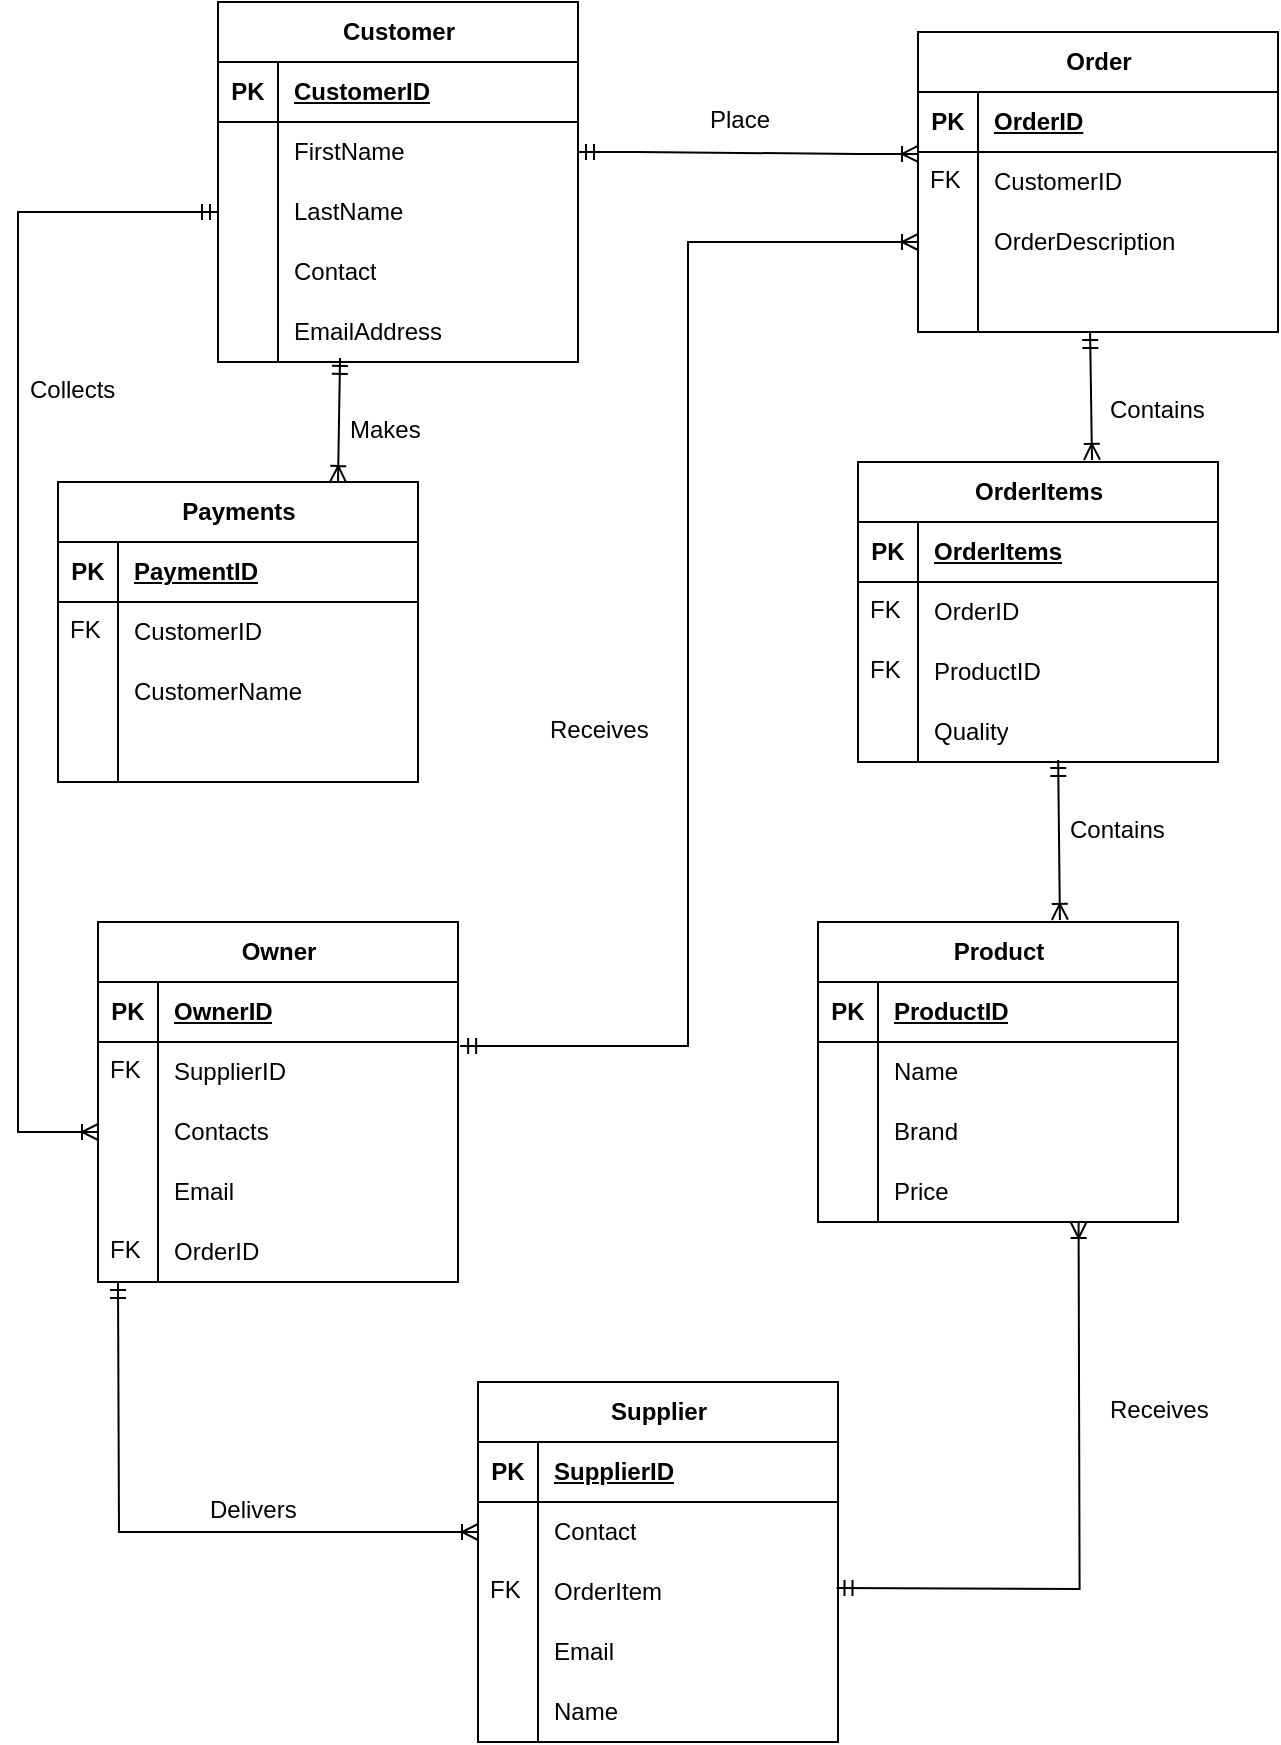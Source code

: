 <mxfile version="21.6.5" type="device">
  <diagram name="Page-1" id="Cx8uOtwMYcU1IUo25-BV">
    <mxGraphModel dx="2220" dy="943" grid="1" gridSize="10" guides="1" tooltips="1" connect="1" arrows="1" fold="1" page="1" pageScale="1" pageWidth="850" pageHeight="1100" math="0" shadow="0">
      <root>
        <mxCell id="0" />
        <mxCell id="1" parent="0" />
        <mxCell id="mCqbS0z5FlSa0DTBhM-J-5" value="Customer" style="shape=table;startSize=30;container=1;collapsible=1;childLayout=tableLayout;fixedRows=1;rowLines=0;fontStyle=1;align=center;resizeLast=1;html=1;" vertex="1" parent="1">
          <mxGeometry x="130" y="90" width="180" height="180" as="geometry" />
        </mxCell>
        <mxCell id="mCqbS0z5FlSa0DTBhM-J-6" value="" style="shape=tableRow;horizontal=0;startSize=0;swimlaneHead=0;swimlaneBody=0;fillColor=none;collapsible=0;dropTarget=0;points=[[0,0.5],[1,0.5]];portConstraint=eastwest;top=0;left=0;right=0;bottom=1;" vertex="1" parent="mCqbS0z5FlSa0DTBhM-J-5">
          <mxGeometry y="30" width="180" height="30" as="geometry" />
        </mxCell>
        <mxCell id="mCqbS0z5FlSa0DTBhM-J-7" value="PK" style="shape=partialRectangle;connectable=0;fillColor=none;top=0;left=0;bottom=0;right=0;fontStyle=1;overflow=hidden;whiteSpace=wrap;html=1;" vertex="1" parent="mCqbS0z5FlSa0DTBhM-J-6">
          <mxGeometry width="30" height="30" as="geometry">
            <mxRectangle width="30" height="30" as="alternateBounds" />
          </mxGeometry>
        </mxCell>
        <mxCell id="mCqbS0z5FlSa0DTBhM-J-8" value="CustomerID" style="shape=partialRectangle;connectable=0;fillColor=none;top=0;left=0;bottom=0;right=0;align=left;spacingLeft=6;fontStyle=5;overflow=hidden;whiteSpace=wrap;html=1;" vertex="1" parent="mCqbS0z5FlSa0DTBhM-J-6">
          <mxGeometry x="30" width="150" height="30" as="geometry">
            <mxRectangle width="150" height="30" as="alternateBounds" />
          </mxGeometry>
        </mxCell>
        <mxCell id="mCqbS0z5FlSa0DTBhM-J-9" value="" style="shape=tableRow;horizontal=0;startSize=0;swimlaneHead=0;swimlaneBody=0;fillColor=none;collapsible=0;dropTarget=0;points=[[0,0.5],[1,0.5]];portConstraint=eastwest;top=0;left=0;right=0;bottom=0;" vertex="1" parent="mCqbS0z5FlSa0DTBhM-J-5">
          <mxGeometry y="60" width="180" height="30" as="geometry" />
        </mxCell>
        <mxCell id="mCqbS0z5FlSa0DTBhM-J-10" value="" style="shape=partialRectangle;connectable=0;fillColor=none;top=0;left=0;bottom=0;right=0;editable=1;overflow=hidden;whiteSpace=wrap;html=1;" vertex="1" parent="mCqbS0z5FlSa0DTBhM-J-9">
          <mxGeometry width="30" height="30" as="geometry">
            <mxRectangle width="30" height="30" as="alternateBounds" />
          </mxGeometry>
        </mxCell>
        <mxCell id="mCqbS0z5FlSa0DTBhM-J-11" value="FirstName" style="shape=partialRectangle;connectable=0;fillColor=none;top=0;left=0;bottom=0;right=0;align=left;spacingLeft=6;overflow=hidden;whiteSpace=wrap;html=1;" vertex="1" parent="mCqbS0z5FlSa0DTBhM-J-9">
          <mxGeometry x="30" width="150" height="30" as="geometry">
            <mxRectangle width="150" height="30" as="alternateBounds" />
          </mxGeometry>
        </mxCell>
        <mxCell id="mCqbS0z5FlSa0DTBhM-J-12" value="" style="shape=tableRow;horizontal=0;startSize=0;swimlaneHead=0;swimlaneBody=0;fillColor=none;collapsible=0;dropTarget=0;points=[[0,0.5],[1,0.5]];portConstraint=eastwest;top=0;left=0;right=0;bottom=0;" vertex="1" parent="mCqbS0z5FlSa0DTBhM-J-5">
          <mxGeometry y="90" width="180" height="30" as="geometry" />
        </mxCell>
        <mxCell id="mCqbS0z5FlSa0DTBhM-J-13" value="" style="shape=partialRectangle;connectable=0;fillColor=none;top=0;left=0;bottom=0;right=0;editable=1;overflow=hidden;whiteSpace=wrap;html=1;" vertex="1" parent="mCqbS0z5FlSa0DTBhM-J-12">
          <mxGeometry width="30" height="30" as="geometry">
            <mxRectangle width="30" height="30" as="alternateBounds" />
          </mxGeometry>
        </mxCell>
        <mxCell id="mCqbS0z5FlSa0DTBhM-J-14" value="LastName" style="shape=partialRectangle;connectable=0;fillColor=none;top=0;left=0;bottom=0;right=0;align=left;spacingLeft=6;overflow=hidden;whiteSpace=wrap;html=1;" vertex="1" parent="mCqbS0z5FlSa0DTBhM-J-12">
          <mxGeometry x="30" width="150" height="30" as="geometry">
            <mxRectangle width="150" height="30" as="alternateBounds" />
          </mxGeometry>
        </mxCell>
        <mxCell id="mCqbS0z5FlSa0DTBhM-J-15" value="" style="shape=tableRow;horizontal=0;startSize=0;swimlaneHead=0;swimlaneBody=0;fillColor=none;collapsible=0;dropTarget=0;points=[[0,0.5],[1,0.5]];portConstraint=eastwest;top=0;left=0;right=0;bottom=0;" vertex="1" parent="mCqbS0z5FlSa0DTBhM-J-5">
          <mxGeometry y="120" width="180" height="30" as="geometry" />
        </mxCell>
        <mxCell id="mCqbS0z5FlSa0DTBhM-J-16" value="" style="shape=partialRectangle;connectable=0;fillColor=none;top=0;left=0;bottom=0;right=0;editable=1;overflow=hidden;whiteSpace=wrap;html=1;" vertex="1" parent="mCqbS0z5FlSa0DTBhM-J-15">
          <mxGeometry width="30" height="30" as="geometry">
            <mxRectangle width="30" height="30" as="alternateBounds" />
          </mxGeometry>
        </mxCell>
        <mxCell id="mCqbS0z5FlSa0DTBhM-J-17" value="Contact" style="shape=partialRectangle;connectable=0;fillColor=none;top=0;left=0;bottom=0;right=0;align=left;spacingLeft=6;overflow=hidden;whiteSpace=wrap;html=1;" vertex="1" parent="mCqbS0z5FlSa0DTBhM-J-15">
          <mxGeometry x="30" width="150" height="30" as="geometry">
            <mxRectangle width="150" height="30" as="alternateBounds" />
          </mxGeometry>
        </mxCell>
        <mxCell id="mCqbS0z5FlSa0DTBhM-J-18" style="shape=tableRow;horizontal=0;startSize=0;swimlaneHead=0;swimlaneBody=0;fillColor=none;collapsible=0;dropTarget=0;points=[[0,0.5],[1,0.5]];portConstraint=eastwest;top=0;left=0;right=0;bottom=0;" vertex="1" parent="mCqbS0z5FlSa0DTBhM-J-5">
          <mxGeometry y="150" width="180" height="30" as="geometry" />
        </mxCell>
        <mxCell id="mCqbS0z5FlSa0DTBhM-J-19" style="shape=partialRectangle;connectable=0;fillColor=none;top=0;left=0;bottom=0;right=0;editable=1;overflow=hidden;whiteSpace=wrap;html=1;" vertex="1" parent="mCqbS0z5FlSa0DTBhM-J-18">
          <mxGeometry width="30" height="30" as="geometry">
            <mxRectangle width="30" height="30" as="alternateBounds" />
          </mxGeometry>
        </mxCell>
        <mxCell id="mCqbS0z5FlSa0DTBhM-J-20" value="EmailAddress" style="shape=partialRectangle;connectable=0;fillColor=none;top=0;left=0;bottom=0;right=0;align=left;spacingLeft=6;overflow=hidden;whiteSpace=wrap;html=1;" vertex="1" parent="mCqbS0z5FlSa0DTBhM-J-18">
          <mxGeometry x="30" width="150" height="30" as="geometry">
            <mxRectangle width="150" height="30" as="alternateBounds" />
          </mxGeometry>
        </mxCell>
        <mxCell id="mCqbS0z5FlSa0DTBhM-J-21" value="Order" style="shape=table;startSize=30;container=1;collapsible=1;childLayout=tableLayout;fixedRows=1;rowLines=0;fontStyle=1;align=center;resizeLast=1;html=1;" vertex="1" parent="1">
          <mxGeometry x="480" y="105" width="180" height="150" as="geometry" />
        </mxCell>
        <mxCell id="mCqbS0z5FlSa0DTBhM-J-22" value="" style="shape=tableRow;horizontal=0;startSize=0;swimlaneHead=0;swimlaneBody=0;fillColor=none;collapsible=0;dropTarget=0;points=[[0,0.5],[1,0.5]];portConstraint=eastwest;top=0;left=0;right=0;bottom=1;" vertex="1" parent="mCqbS0z5FlSa0DTBhM-J-21">
          <mxGeometry y="30" width="180" height="30" as="geometry" />
        </mxCell>
        <mxCell id="mCqbS0z5FlSa0DTBhM-J-23" value="PK" style="shape=partialRectangle;connectable=0;fillColor=none;top=0;left=0;bottom=0;right=0;fontStyle=1;overflow=hidden;whiteSpace=wrap;html=1;" vertex="1" parent="mCqbS0z5FlSa0DTBhM-J-22">
          <mxGeometry width="30" height="30" as="geometry">
            <mxRectangle width="30" height="30" as="alternateBounds" />
          </mxGeometry>
        </mxCell>
        <mxCell id="mCqbS0z5FlSa0DTBhM-J-24" value="OrderID" style="shape=partialRectangle;connectable=0;fillColor=none;top=0;left=0;bottom=0;right=0;align=left;spacingLeft=6;fontStyle=5;overflow=hidden;whiteSpace=wrap;html=1;" vertex="1" parent="mCqbS0z5FlSa0DTBhM-J-22">
          <mxGeometry x="30" width="150" height="30" as="geometry">
            <mxRectangle width="150" height="30" as="alternateBounds" />
          </mxGeometry>
        </mxCell>
        <mxCell id="mCqbS0z5FlSa0DTBhM-J-25" value="" style="shape=tableRow;horizontal=0;startSize=0;swimlaneHead=0;swimlaneBody=0;fillColor=none;collapsible=0;dropTarget=0;points=[[0,0.5],[1,0.5]];portConstraint=eastwest;top=0;left=0;right=0;bottom=0;" vertex="1" parent="mCqbS0z5FlSa0DTBhM-J-21">
          <mxGeometry y="60" width="180" height="30" as="geometry" />
        </mxCell>
        <mxCell id="mCqbS0z5FlSa0DTBhM-J-26" value="" style="shape=partialRectangle;connectable=0;fillColor=none;top=0;left=0;bottom=0;right=0;editable=1;overflow=hidden;whiteSpace=wrap;html=1;" vertex="1" parent="mCqbS0z5FlSa0DTBhM-J-25">
          <mxGeometry width="30" height="30" as="geometry">
            <mxRectangle width="30" height="30" as="alternateBounds" />
          </mxGeometry>
        </mxCell>
        <mxCell id="mCqbS0z5FlSa0DTBhM-J-27" value="CustomerID" style="shape=partialRectangle;connectable=0;fillColor=none;top=0;left=0;bottom=0;right=0;align=left;spacingLeft=6;overflow=hidden;whiteSpace=wrap;html=1;" vertex="1" parent="mCqbS0z5FlSa0DTBhM-J-25">
          <mxGeometry x="30" width="150" height="30" as="geometry">
            <mxRectangle width="150" height="30" as="alternateBounds" />
          </mxGeometry>
        </mxCell>
        <mxCell id="mCqbS0z5FlSa0DTBhM-J-28" value="" style="shape=tableRow;horizontal=0;startSize=0;swimlaneHead=0;swimlaneBody=0;fillColor=none;collapsible=0;dropTarget=0;points=[[0,0.5],[1,0.5]];portConstraint=eastwest;top=0;left=0;right=0;bottom=0;" vertex="1" parent="mCqbS0z5FlSa0DTBhM-J-21">
          <mxGeometry y="90" width="180" height="30" as="geometry" />
        </mxCell>
        <mxCell id="mCqbS0z5FlSa0DTBhM-J-29" value="" style="shape=partialRectangle;connectable=0;fillColor=none;top=0;left=0;bottom=0;right=0;editable=1;overflow=hidden;whiteSpace=wrap;html=1;" vertex="1" parent="mCqbS0z5FlSa0DTBhM-J-28">
          <mxGeometry width="30" height="30" as="geometry">
            <mxRectangle width="30" height="30" as="alternateBounds" />
          </mxGeometry>
        </mxCell>
        <mxCell id="mCqbS0z5FlSa0DTBhM-J-30" value="OrderDescription" style="shape=partialRectangle;connectable=0;fillColor=none;top=0;left=0;bottom=0;right=0;align=left;spacingLeft=6;overflow=hidden;whiteSpace=wrap;html=1;" vertex="1" parent="mCqbS0z5FlSa0DTBhM-J-28">
          <mxGeometry x="30" width="150" height="30" as="geometry">
            <mxRectangle width="150" height="30" as="alternateBounds" />
          </mxGeometry>
        </mxCell>
        <mxCell id="mCqbS0z5FlSa0DTBhM-J-31" value="" style="shape=tableRow;horizontal=0;startSize=0;swimlaneHead=0;swimlaneBody=0;fillColor=none;collapsible=0;dropTarget=0;points=[[0,0.5],[1,0.5]];portConstraint=eastwest;top=0;left=0;right=0;bottom=0;" vertex="1" parent="mCqbS0z5FlSa0DTBhM-J-21">
          <mxGeometry y="120" width="180" height="30" as="geometry" />
        </mxCell>
        <mxCell id="mCqbS0z5FlSa0DTBhM-J-32" value="" style="shape=partialRectangle;connectable=0;fillColor=none;top=0;left=0;bottom=0;right=0;editable=1;overflow=hidden;whiteSpace=wrap;html=1;" vertex="1" parent="mCqbS0z5FlSa0DTBhM-J-31">
          <mxGeometry width="30" height="30" as="geometry">
            <mxRectangle width="30" height="30" as="alternateBounds" />
          </mxGeometry>
        </mxCell>
        <mxCell id="mCqbS0z5FlSa0DTBhM-J-33" value="" style="shape=partialRectangle;connectable=0;fillColor=none;top=0;left=0;bottom=0;right=0;align=left;spacingLeft=6;overflow=hidden;whiteSpace=wrap;html=1;" vertex="1" parent="mCqbS0z5FlSa0DTBhM-J-31">
          <mxGeometry x="30" width="150" height="30" as="geometry">
            <mxRectangle width="150" height="30" as="alternateBounds" />
          </mxGeometry>
        </mxCell>
        <mxCell id="mCqbS0z5FlSa0DTBhM-J-35" value="" style="edgeStyle=entityRelationEdgeStyle;fontSize=12;html=1;endArrow=ERoneToMany;startArrow=ERmandOne;rounded=0;exitX=1;exitY=0.5;exitDx=0;exitDy=0;entryX=0;entryY=0.033;entryDx=0;entryDy=0;entryPerimeter=0;" edge="1" parent="1" source="mCqbS0z5FlSa0DTBhM-J-9" target="mCqbS0z5FlSa0DTBhM-J-25">
          <mxGeometry width="100" height="100" relative="1" as="geometry">
            <mxPoint x="250" y="320" as="sourcePoint" />
            <mxPoint x="420" y="160" as="targetPoint" />
          </mxGeometry>
        </mxCell>
        <mxCell id="mCqbS0z5FlSa0DTBhM-J-36" value="Payments" style="shape=table;startSize=30;container=1;collapsible=1;childLayout=tableLayout;fixedRows=1;rowLines=0;fontStyle=1;align=center;resizeLast=1;html=1;" vertex="1" parent="1">
          <mxGeometry x="50" y="330" width="180" height="150" as="geometry" />
        </mxCell>
        <mxCell id="mCqbS0z5FlSa0DTBhM-J-37" value="" style="shape=tableRow;horizontal=0;startSize=0;swimlaneHead=0;swimlaneBody=0;fillColor=none;collapsible=0;dropTarget=0;points=[[0,0.5],[1,0.5]];portConstraint=eastwest;top=0;left=0;right=0;bottom=1;" vertex="1" parent="mCqbS0z5FlSa0DTBhM-J-36">
          <mxGeometry y="30" width="180" height="30" as="geometry" />
        </mxCell>
        <mxCell id="mCqbS0z5FlSa0DTBhM-J-38" value="PK" style="shape=partialRectangle;connectable=0;fillColor=none;top=0;left=0;bottom=0;right=0;fontStyle=1;overflow=hidden;whiteSpace=wrap;html=1;" vertex="1" parent="mCqbS0z5FlSa0DTBhM-J-37">
          <mxGeometry width="30" height="30" as="geometry">
            <mxRectangle width="30" height="30" as="alternateBounds" />
          </mxGeometry>
        </mxCell>
        <mxCell id="mCqbS0z5FlSa0DTBhM-J-39" value="PaymentID" style="shape=partialRectangle;connectable=0;fillColor=none;top=0;left=0;bottom=0;right=0;align=left;spacingLeft=6;fontStyle=5;overflow=hidden;whiteSpace=wrap;html=1;" vertex="1" parent="mCqbS0z5FlSa0DTBhM-J-37">
          <mxGeometry x="30" width="150" height="30" as="geometry">
            <mxRectangle width="150" height="30" as="alternateBounds" />
          </mxGeometry>
        </mxCell>
        <mxCell id="mCqbS0z5FlSa0DTBhM-J-40" value="" style="shape=tableRow;horizontal=0;startSize=0;swimlaneHead=0;swimlaneBody=0;fillColor=none;collapsible=0;dropTarget=0;points=[[0,0.5],[1,0.5]];portConstraint=eastwest;top=0;left=0;right=0;bottom=0;" vertex="1" parent="mCqbS0z5FlSa0DTBhM-J-36">
          <mxGeometry y="60" width="180" height="30" as="geometry" />
        </mxCell>
        <mxCell id="mCqbS0z5FlSa0DTBhM-J-41" value="" style="shape=partialRectangle;connectable=0;fillColor=none;top=0;left=0;bottom=0;right=0;editable=1;overflow=hidden;whiteSpace=wrap;html=1;" vertex="1" parent="mCqbS0z5FlSa0DTBhM-J-40">
          <mxGeometry width="30" height="30" as="geometry">
            <mxRectangle width="30" height="30" as="alternateBounds" />
          </mxGeometry>
        </mxCell>
        <mxCell id="mCqbS0z5FlSa0DTBhM-J-42" value="CustomerID" style="shape=partialRectangle;connectable=0;fillColor=none;top=0;left=0;bottom=0;right=0;align=left;spacingLeft=6;overflow=hidden;whiteSpace=wrap;html=1;" vertex="1" parent="mCqbS0z5FlSa0DTBhM-J-40">
          <mxGeometry x="30" width="150" height="30" as="geometry">
            <mxRectangle width="150" height="30" as="alternateBounds" />
          </mxGeometry>
        </mxCell>
        <mxCell id="mCqbS0z5FlSa0DTBhM-J-43" value="" style="shape=tableRow;horizontal=0;startSize=0;swimlaneHead=0;swimlaneBody=0;fillColor=none;collapsible=0;dropTarget=0;points=[[0,0.5],[1,0.5]];portConstraint=eastwest;top=0;left=0;right=0;bottom=0;" vertex="1" parent="mCqbS0z5FlSa0DTBhM-J-36">
          <mxGeometry y="90" width="180" height="30" as="geometry" />
        </mxCell>
        <mxCell id="mCqbS0z5FlSa0DTBhM-J-44" value="" style="shape=partialRectangle;connectable=0;fillColor=none;top=0;left=0;bottom=0;right=0;editable=1;overflow=hidden;whiteSpace=wrap;html=1;" vertex="1" parent="mCqbS0z5FlSa0DTBhM-J-43">
          <mxGeometry width="30" height="30" as="geometry">
            <mxRectangle width="30" height="30" as="alternateBounds" />
          </mxGeometry>
        </mxCell>
        <mxCell id="mCqbS0z5FlSa0DTBhM-J-45" value="CustomerName" style="shape=partialRectangle;connectable=0;fillColor=none;top=0;left=0;bottom=0;right=0;align=left;spacingLeft=6;overflow=hidden;whiteSpace=wrap;html=1;" vertex="1" parent="mCqbS0z5FlSa0DTBhM-J-43">
          <mxGeometry x="30" width="150" height="30" as="geometry">
            <mxRectangle width="150" height="30" as="alternateBounds" />
          </mxGeometry>
        </mxCell>
        <mxCell id="mCqbS0z5FlSa0DTBhM-J-46" value="" style="shape=tableRow;horizontal=0;startSize=0;swimlaneHead=0;swimlaneBody=0;fillColor=none;collapsible=0;dropTarget=0;points=[[0,0.5],[1,0.5]];portConstraint=eastwest;top=0;left=0;right=0;bottom=0;" vertex="1" parent="mCqbS0z5FlSa0DTBhM-J-36">
          <mxGeometry y="120" width="180" height="30" as="geometry" />
        </mxCell>
        <mxCell id="mCqbS0z5FlSa0DTBhM-J-47" value="" style="shape=partialRectangle;connectable=0;fillColor=none;top=0;left=0;bottom=0;right=0;editable=1;overflow=hidden;whiteSpace=wrap;html=1;" vertex="1" parent="mCqbS0z5FlSa0DTBhM-J-46">
          <mxGeometry width="30" height="30" as="geometry">
            <mxRectangle width="30" height="30" as="alternateBounds" />
          </mxGeometry>
        </mxCell>
        <mxCell id="mCqbS0z5FlSa0DTBhM-J-48" value="" style="shape=partialRectangle;connectable=0;fillColor=none;top=0;left=0;bottom=0;right=0;align=left;spacingLeft=6;overflow=hidden;whiteSpace=wrap;html=1;" vertex="1" parent="mCqbS0z5FlSa0DTBhM-J-46">
          <mxGeometry x="30" width="150" height="30" as="geometry">
            <mxRectangle width="150" height="30" as="alternateBounds" />
          </mxGeometry>
        </mxCell>
        <mxCell id="mCqbS0z5FlSa0DTBhM-J-52" value="OrderItems" style="shape=table;startSize=30;container=1;collapsible=1;childLayout=tableLayout;fixedRows=1;rowLines=0;fontStyle=1;align=center;resizeLast=1;html=1;" vertex="1" parent="1">
          <mxGeometry x="450" y="320" width="180" height="150" as="geometry" />
        </mxCell>
        <mxCell id="mCqbS0z5FlSa0DTBhM-J-53" value="" style="shape=tableRow;horizontal=0;startSize=0;swimlaneHead=0;swimlaneBody=0;fillColor=none;collapsible=0;dropTarget=0;points=[[0,0.5],[1,0.5]];portConstraint=eastwest;top=0;left=0;right=0;bottom=1;" vertex="1" parent="mCqbS0z5FlSa0DTBhM-J-52">
          <mxGeometry y="30" width="180" height="30" as="geometry" />
        </mxCell>
        <mxCell id="mCqbS0z5FlSa0DTBhM-J-54" value="PK" style="shape=partialRectangle;connectable=0;fillColor=none;top=0;left=0;bottom=0;right=0;fontStyle=1;overflow=hidden;whiteSpace=wrap;html=1;" vertex="1" parent="mCqbS0z5FlSa0DTBhM-J-53">
          <mxGeometry width="30" height="30" as="geometry">
            <mxRectangle width="30" height="30" as="alternateBounds" />
          </mxGeometry>
        </mxCell>
        <mxCell id="mCqbS0z5FlSa0DTBhM-J-55" value="OrderItems" style="shape=partialRectangle;connectable=0;fillColor=none;top=0;left=0;bottom=0;right=0;align=left;spacingLeft=6;fontStyle=5;overflow=hidden;whiteSpace=wrap;html=1;" vertex="1" parent="mCqbS0z5FlSa0DTBhM-J-53">
          <mxGeometry x="30" width="150" height="30" as="geometry">
            <mxRectangle width="150" height="30" as="alternateBounds" />
          </mxGeometry>
        </mxCell>
        <mxCell id="mCqbS0z5FlSa0DTBhM-J-56" value="" style="shape=tableRow;horizontal=0;startSize=0;swimlaneHead=0;swimlaneBody=0;fillColor=none;collapsible=0;dropTarget=0;points=[[0,0.5],[1,0.5]];portConstraint=eastwest;top=0;left=0;right=0;bottom=0;" vertex="1" parent="mCqbS0z5FlSa0DTBhM-J-52">
          <mxGeometry y="60" width="180" height="30" as="geometry" />
        </mxCell>
        <mxCell id="mCqbS0z5FlSa0DTBhM-J-57" value="" style="shape=partialRectangle;connectable=0;fillColor=none;top=0;left=0;bottom=0;right=0;editable=1;overflow=hidden;whiteSpace=wrap;html=1;" vertex="1" parent="mCqbS0z5FlSa0DTBhM-J-56">
          <mxGeometry width="30" height="30" as="geometry">
            <mxRectangle width="30" height="30" as="alternateBounds" />
          </mxGeometry>
        </mxCell>
        <mxCell id="mCqbS0z5FlSa0DTBhM-J-58" value="OrderID" style="shape=partialRectangle;connectable=0;fillColor=none;top=0;left=0;bottom=0;right=0;align=left;spacingLeft=6;overflow=hidden;whiteSpace=wrap;html=1;" vertex="1" parent="mCqbS0z5FlSa0DTBhM-J-56">
          <mxGeometry x="30" width="150" height="30" as="geometry">
            <mxRectangle width="150" height="30" as="alternateBounds" />
          </mxGeometry>
        </mxCell>
        <mxCell id="mCqbS0z5FlSa0DTBhM-J-59" value="" style="shape=tableRow;horizontal=0;startSize=0;swimlaneHead=0;swimlaneBody=0;fillColor=none;collapsible=0;dropTarget=0;points=[[0,0.5],[1,0.5]];portConstraint=eastwest;top=0;left=0;right=0;bottom=0;" vertex="1" parent="mCqbS0z5FlSa0DTBhM-J-52">
          <mxGeometry y="90" width="180" height="30" as="geometry" />
        </mxCell>
        <mxCell id="mCqbS0z5FlSa0DTBhM-J-60" value="" style="shape=partialRectangle;connectable=0;fillColor=none;top=0;left=0;bottom=0;right=0;editable=1;overflow=hidden;whiteSpace=wrap;html=1;" vertex="1" parent="mCqbS0z5FlSa0DTBhM-J-59">
          <mxGeometry width="30" height="30" as="geometry">
            <mxRectangle width="30" height="30" as="alternateBounds" />
          </mxGeometry>
        </mxCell>
        <mxCell id="mCqbS0z5FlSa0DTBhM-J-61" value="ProductID" style="shape=partialRectangle;connectable=0;fillColor=none;top=0;left=0;bottom=0;right=0;align=left;spacingLeft=6;overflow=hidden;whiteSpace=wrap;html=1;" vertex="1" parent="mCqbS0z5FlSa0DTBhM-J-59">
          <mxGeometry x="30" width="150" height="30" as="geometry">
            <mxRectangle width="150" height="30" as="alternateBounds" />
          </mxGeometry>
        </mxCell>
        <mxCell id="mCqbS0z5FlSa0DTBhM-J-62" value="" style="shape=tableRow;horizontal=0;startSize=0;swimlaneHead=0;swimlaneBody=0;fillColor=none;collapsible=0;dropTarget=0;points=[[0,0.5],[1,0.5]];portConstraint=eastwest;top=0;left=0;right=0;bottom=0;" vertex="1" parent="mCqbS0z5FlSa0DTBhM-J-52">
          <mxGeometry y="120" width="180" height="30" as="geometry" />
        </mxCell>
        <mxCell id="mCqbS0z5FlSa0DTBhM-J-63" value="" style="shape=partialRectangle;connectable=0;fillColor=none;top=0;left=0;bottom=0;right=0;editable=1;overflow=hidden;whiteSpace=wrap;html=1;" vertex="1" parent="mCqbS0z5FlSa0DTBhM-J-62">
          <mxGeometry width="30" height="30" as="geometry">
            <mxRectangle width="30" height="30" as="alternateBounds" />
          </mxGeometry>
        </mxCell>
        <mxCell id="mCqbS0z5FlSa0DTBhM-J-64" value="Quality" style="shape=partialRectangle;connectable=0;fillColor=none;top=0;left=0;bottom=0;right=0;align=left;spacingLeft=6;overflow=hidden;whiteSpace=wrap;html=1;" vertex="1" parent="mCqbS0z5FlSa0DTBhM-J-62">
          <mxGeometry x="30" width="150" height="30" as="geometry">
            <mxRectangle width="150" height="30" as="alternateBounds" />
          </mxGeometry>
        </mxCell>
        <mxCell id="mCqbS0z5FlSa0DTBhM-J-65" value="" style="fontSize=12;html=1;endArrow=ERoneToMany;startArrow=ERmandOne;rounded=0;exitX=0.478;exitY=1;exitDx=0;exitDy=0;entryX=0.65;entryY=-0.007;entryDx=0;entryDy=0;horizontal=1;exitPerimeter=0;entryPerimeter=0;" edge="1" parent="1" source="mCqbS0z5FlSa0DTBhM-J-31" target="mCqbS0z5FlSa0DTBhM-J-52">
          <mxGeometry width="100" height="100" relative="1" as="geometry">
            <mxPoint x="325" y="570" as="sourcePoint" />
            <mxPoint x="425" y="470" as="targetPoint" />
          </mxGeometry>
        </mxCell>
        <mxCell id="mCqbS0z5FlSa0DTBhM-J-66" value="Product" style="shape=table;startSize=30;container=1;collapsible=1;childLayout=tableLayout;fixedRows=1;rowLines=0;fontStyle=1;align=center;resizeLast=1;html=1;" vertex="1" parent="1">
          <mxGeometry x="430" y="550" width="180" height="150" as="geometry" />
        </mxCell>
        <mxCell id="mCqbS0z5FlSa0DTBhM-J-67" value="" style="shape=tableRow;horizontal=0;startSize=0;swimlaneHead=0;swimlaneBody=0;fillColor=none;collapsible=0;dropTarget=0;points=[[0,0.5],[1,0.5]];portConstraint=eastwest;top=0;left=0;right=0;bottom=1;" vertex="1" parent="mCqbS0z5FlSa0DTBhM-J-66">
          <mxGeometry y="30" width="180" height="30" as="geometry" />
        </mxCell>
        <mxCell id="mCqbS0z5FlSa0DTBhM-J-68" value="PK" style="shape=partialRectangle;connectable=0;fillColor=none;top=0;left=0;bottom=0;right=0;fontStyle=1;overflow=hidden;whiteSpace=wrap;html=1;" vertex="1" parent="mCqbS0z5FlSa0DTBhM-J-67">
          <mxGeometry width="30" height="30" as="geometry">
            <mxRectangle width="30" height="30" as="alternateBounds" />
          </mxGeometry>
        </mxCell>
        <mxCell id="mCqbS0z5FlSa0DTBhM-J-69" value="ProductID" style="shape=partialRectangle;connectable=0;fillColor=none;top=0;left=0;bottom=0;right=0;align=left;spacingLeft=6;fontStyle=5;overflow=hidden;whiteSpace=wrap;html=1;" vertex="1" parent="mCqbS0z5FlSa0DTBhM-J-67">
          <mxGeometry x="30" width="150" height="30" as="geometry">
            <mxRectangle width="150" height="30" as="alternateBounds" />
          </mxGeometry>
        </mxCell>
        <mxCell id="mCqbS0z5FlSa0DTBhM-J-70" value="" style="shape=tableRow;horizontal=0;startSize=0;swimlaneHead=0;swimlaneBody=0;fillColor=none;collapsible=0;dropTarget=0;points=[[0,0.5],[1,0.5]];portConstraint=eastwest;top=0;left=0;right=0;bottom=0;" vertex="1" parent="mCqbS0z5FlSa0DTBhM-J-66">
          <mxGeometry y="60" width="180" height="30" as="geometry" />
        </mxCell>
        <mxCell id="mCqbS0z5FlSa0DTBhM-J-71" value="" style="shape=partialRectangle;connectable=0;fillColor=none;top=0;left=0;bottom=0;right=0;editable=1;overflow=hidden;whiteSpace=wrap;html=1;" vertex="1" parent="mCqbS0z5FlSa0DTBhM-J-70">
          <mxGeometry width="30" height="30" as="geometry">
            <mxRectangle width="30" height="30" as="alternateBounds" />
          </mxGeometry>
        </mxCell>
        <mxCell id="mCqbS0z5FlSa0DTBhM-J-72" value="Name" style="shape=partialRectangle;connectable=0;fillColor=none;top=0;left=0;bottom=0;right=0;align=left;spacingLeft=6;overflow=hidden;whiteSpace=wrap;html=1;" vertex="1" parent="mCqbS0z5FlSa0DTBhM-J-70">
          <mxGeometry x="30" width="150" height="30" as="geometry">
            <mxRectangle width="150" height="30" as="alternateBounds" />
          </mxGeometry>
        </mxCell>
        <mxCell id="mCqbS0z5FlSa0DTBhM-J-73" value="" style="shape=tableRow;horizontal=0;startSize=0;swimlaneHead=0;swimlaneBody=0;fillColor=none;collapsible=0;dropTarget=0;points=[[0,0.5],[1,0.5]];portConstraint=eastwest;top=0;left=0;right=0;bottom=0;" vertex="1" parent="mCqbS0z5FlSa0DTBhM-J-66">
          <mxGeometry y="90" width="180" height="30" as="geometry" />
        </mxCell>
        <mxCell id="mCqbS0z5FlSa0DTBhM-J-74" value="" style="shape=partialRectangle;connectable=0;fillColor=none;top=0;left=0;bottom=0;right=0;editable=1;overflow=hidden;whiteSpace=wrap;html=1;" vertex="1" parent="mCqbS0z5FlSa0DTBhM-J-73">
          <mxGeometry width="30" height="30" as="geometry">
            <mxRectangle width="30" height="30" as="alternateBounds" />
          </mxGeometry>
        </mxCell>
        <mxCell id="mCqbS0z5FlSa0DTBhM-J-75" value="Brand" style="shape=partialRectangle;connectable=0;fillColor=none;top=0;left=0;bottom=0;right=0;align=left;spacingLeft=6;overflow=hidden;whiteSpace=wrap;html=1;" vertex="1" parent="mCqbS0z5FlSa0DTBhM-J-73">
          <mxGeometry x="30" width="150" height="30" as="geometry">
            <mxRectangle width="150" height="30" as="alternateBounds" />
          </mxGeometry>
        </mxCell>
        <mxCell id="mCqbS0z5FlSa0DTBhM-J-76" value="" style="shape=tableRow;horizontal=0;startSize=0;swimlaneHead=0;swimlaneBody=0;fillColor=none;collapsible=0;dropTarget=0;points=[[0,0.5],[1,0.5]];portConstraint=eastwest;top=0;left=0;right=0;bottom=0;" vertex="1" parent="mCqbS0z5FlSa0DTBhM-J-66">
          <mxGeometry y="120" width="180" height="30" as="geometry" />
        </mxCell>
        <mxCell id="mCqbS0z5FlSa0DTBhM-J-77" value="" style="shape=partialRectangle;connectable=0;fillColor=none;top=0;left=0;bottom=0;right=0;editable=1;overflow=hidden;whiteSpace=wrap;html=1;" vertex="1" parent="mCqbS0z5FlSa0DTBhM-J-76">
          <mxGeometry width="30" height="30" as="geometry">
            <mxRectangle width="30" height="30" as="alternateBounds" />
          </mxGeometry>
        </mxCell>
        <mxCell id="mCqbS0z5FlSa0DTBhM-J-78" value="Price" style="shape=partialRectangle;connectable=0;fillColor=none;top=0;left=0;bottom=0;right=0;align=left;spacingLeft=6;overflow=hidden;whiteSpace=wrap;html=1;" vertex="1" parent="mCqbS0z5FlSa0DTBhM-J-76">
          <mxGeometry x="30" width="150" height="30" as="geometry">
            <mxRectangle width="150" height="30" as="alternateBounds" />
          </mxGeometry>
        </mxCell>
        <mxCell id="mCqbS0z5FlSa0DTBhM-J-79" value="" style="fontSize=12;html=1;endArrow=ERoneToMany;startArrow=ERmandOne;rounded=0;exitX=0.556;exitY=0.967;exitDx=0;exitDy=0;entryX=0.672;entryY=-0.007;entryDx=0;entryDy=0;exitPerimeter=0;entryPerimeter=0;" edge="1" parent="1" source="mCqbS0z5FlSa0DTBhM-J-62" target="mCqbS0z5FlSa0DTBhM-J-66">
          <mxGeometry width="100" height="100" relative="1" as="geometry">
            <mxPoint x="380" y="400" as="sourcePoint" />
            <mxPoint x="269.98" y="549.99" as="targetPoint" />
          </mxGeometry>
        </mxCell>
        <mxCell id="mCqbS0z5FlSa0DTBhM-J-80" value="" style="fontSize=12;html=1;endArrow=ERoneToMany;startArrow=ERmandOne;rounded=0;exitX=0.339;exitY=0.933;exitDx=0;exitDy=0;exitPerimeter=0;" edge="1" parent="1" source="mCqbS0z5FlSa0DTBhM-J-18">
          <mxGeometry width="100" height="100" relative="1" as="geometry">
            <mxPoint x="290" y="380" as="sourcePoint" />
            <mxPoint x="190" y="330" as="targetPoint" />
          </mxGeometry>
        </mxCell>
        <mxCell id="mCqbS0z5FlSa0DTBhM-J-81" value="Owner" style="shape=table;startSize=30;container=1;collapsible=1;childLayout=tableLayout;fixedRows=1;rowLines=0;fontStyle=1;align=center;resizeLast=1;html=1;" vertex="1" parent="1">
          <mxGeometry x="70" y="550" width="180" height="180" as="geometry" />
        </mxCell>
        <mxCell id="mCqbS0z5FlSa0DTBhM-J-82" value="" style="shape=tableRow;horizontal=0;startSize=0;swimlaneHead=0;swimlaneBody=0;fillColor=none;collapsible=0;dropTarget=0;points=[[0,0.5],[1,0.5]];portConstraint=eastwest;top=0;left=0;right=0;bottom=1;" vertex="1" parent="mCqbS0z5FlSa0DTBhM-J-81">
          <mxGeometry y="30" width="180" height="30" as="geometry" />
        </mxCell>
        <mxCell id="mCqbS0z5FlSa0DTBhM-J-83" value="PK" style="shape=partialRectangle;connectable=0;fillColor=none;top=0;left=0;bottom=0;right=0;fontStyle=1;overflow=hidden;whiteSpace=wrap;html=1;" vertex="1" parent="mCqbS0z5FlSa0DTBhM-J-82">
          <mxGeometry width="30" height="30" as="geometry">
            <mxRectangle width="30" height="30" as="alternateBounds" />
          </mxGeometry>
        </mxCell>
        <mxCell id="mCqbS0z5FlSa0DTBhM-J-84" value="OwnerID" style="shape=partialRectangle;connectable=0;fillColor=none;top=0;left=0;bottom=0;right=0;align=left;spacingLeft=6;fontStyle=5;overflow=hidden;whiteSpace=wrap;html=1;" vertex="1" parent="mCqbS0z5FlSa0DTBhM-J-82">
          <mxGeometry x="30" width="150" height="30" as="geometry">
            <mxRectangle width="150" height="30" as="alternateBounds" />
          </mxGeometry>
        </mxCell>
        <mxCell id="mCqbS0z5FlSa0DTBhM-J-85" value="" style="shape=tableRow;horizontal=0;startSize=0;swimlaneHead=0;swimlaneBody=0;fillColor=none;collapsible=0;dropTarget=0;points=[[0,0.5],[1,0.5]];portConstraint=eastwest;top=0;left=0;right=0;bottom=0;" vertex="1" parent="mCqbS0z5FlSa0DTBhM-J-81">
          <mxGeometry y="60" width="180" height="30" as="geometry" />
        </mxCell>
        <mxCell id="mCqbS0z5FlSa0DTBhM-J-86" value="" style="shape=partialRectangle;connectable=0;fillColor=none;top=0;left=0;bottom=0;right=0;editable=1;overflow=hidden;whiteSpace=wrap;html=1;" vertex="1" parent="mCqbS0z5FlSa0DTBhM-J-85">
          <mxGeometry width="30" height="30" as="geometry">
            <mxRectangle width="30" height="30" as="alternateBounds" />
          </mxGeometry>
        </mxCell>
        <mxCell id="mCqbS0z5FlSa0DTBhM-J-87" value="SupplierID" style="shape=partialRectangle;connectable=0;fillColor=none;top=0;left=0;bottom=0;right=0;align=left;spacingLeft=6;overflow=hidden;whiteSpace=wrap;html=1;" vertex="1" parent="mCqbS0z5FlSa0DTBhM-J-85">
          <mxGeometry x="30" width="150" height="30" as="geometry">
            <mxRectangle width="150" height="30" as="alternateBounds" />
          </mxGeometry>
        </mxCell>
        <mxCell id="mCqbS0z5FlSa0DTBhM-J-88" value="" style="shape=tableRow;horizontal=0;startSize=0;swimlaneHead=0;swimlaneBody=0;fillColor=none;collapsible=0;dropTarget=0;points=[[0,0.5],[1,0.5]];portConstraint=eastwest;top=0;left=0;right=0;bottom=0;" vertex="1" parent="mCqbS0z5FlSa0DTBhM-J-81">
          <mxGeometry y="90" width="180" height="30" as="geometry" />
        </mxCell>
        <mxCell id="mCqbS0z5FlSa0DTBhM-J-89" value="" style="shape=partialRectangle;connectable=0;fillColor=none;top=0;left=0;bottom=0;right=0;editable=1;overflow=hidden;whiteSpace=wrap;html=1;" vertex="1" parent="mCqbS0z5FlSa0DTBhM-J-88">
          <mxGeometry width="30" height="30" as="geometry">
            <mxRectangle width="30" height="30" as="alternateBounds" />
          </mxGeometry>
        </mxCell>
        <mxCell id="mCqbS0z5FlSa0DTBhM-J-90" value="Contacts" style="shape=partialRectangle;connectable=0;fillColor=none;top=0;left=0;bottom=0;right=0;align=left;spacingLeft=6;overflow=hidden;whiteSpace=wrap;html=1;" vertex="1" parent="mCqbS0z5FlSa0DTBhM-J-88">
          <mxGeometry x="30" width="150" height="30" as="geometry">
            <mxRectangle width="150" height="30" as="alternateBounds" />
          </mxGeometry>
        </mxCell>
        <mxCell id="mCqbS0z5FlSa0DTBhM-J-91" value="" style="shape=tableRow;horizontal=0;startSize=0;swimlaneHead=0;swimlaneBody=0;fillColor=none;collapsible=0;dropTarget=0;points=[[0,0.5],[1,0.5]];portConstraint=eastwest;top=0;left=0;right=0;bottom=0;" vertex="1" parent="mCqbS0z5FlSa0DTBhM-J-81">
          <mxGeometry y="120" width="180" height="30" as="geometry" />
        </mxCell>
        <mxCell id="mCqbS0z5FlSa0DTBhM-J-92" value="" style="shape=partialRectangle;connectable=0;fillColor=none;top=0;left=0;bottom=0;right=0;editable=1;overflow=hidden;whiteSpace=wrap;html=1;" vertex="1" parent="mCqbS0z5FlSa0DTBhM-J-91">
          <mxGeometry width="30" height="30" as="geometry">
            <mxRectangle width="30" height="30" as="alternateBounds" />
          </mxGeometry>
        </mxCell>
        <mxCell id="mCqbS0z5FlSa0DTBhM-J-93" value="Email" style="shape=partialRectangle;connectable=0;fillColor=none;top=0;left=0;bottom=0;right=0;align=left;spacingLeft=6;overflow=hidden;whiteSpace=wrap;html=1;" vertex="1" parent="mCqbS0z5FlSa0DTBhM-J-91">
          <mxGeometry x="30" width="150" height="30" as="geometry">
            <mxRectangle width="150" height="30" as="alternateBounds" />
          </mxGeometry>
        </mxCell>
        <mxCell id="mCqbS0z5FlSa0DTBhM-J-128" style="shape=tableRow;horizontal=0;startSize=0;swimlaneHead=0;swimlaneBody=0;fillColor=none;collapsible=0;dropTarget=0;points=[[0,0.5],[1,0.5]];portConstraint=eastwest;top=0;left=0;right=0;bottom=0;" vertex="1" parent="mCqbS0z5FlSa0DTBhM-J-81">
          <mxGeometry y="150" width="180" height="30" as="geometry" />
        </mxCell>
        <mxCell id="mCqbS0z5FlSa0DTBhM-J-129" style="shape=partialRectangle;connectable=0;fillColor=none;top=0;left=0;bottom=0;right=0;editable=1;overflow=hidden;whiteSpace=wrap;html=1;" vertex="1" parent="mCqbS0z5FlSa0DTBhM-J-128">
          <mxGeometry width="30" height="30" as="geometry">
            <mxRectangle width="30" height="30" as="alternateBounds" />
          </mxGeometry>
        </mxCell>
        <mxCell id="mCqbS0z5FlSa0DTBhM-J-130" value="OrderID" style="shape=partialRectangle;connectable=0;fillColor=none;top=0;left=0;bottom=0;right=0;align=left;spacingLeft=6;overflow=hidden;whiteSpace=wrap;html=1;" vertex="1" parent="mCqbS0z5FlSa0DTBhM-J-128">
          <mxGeometry x="30" width="150" height="30" as="geometry">
            <mxRectangle width="150" height="30" as="alternateBounds" />
          </mxGeometry>
        </mxCell>
        <mxCell id="mCqbS0z5FlSa0DTBhM-J-94" value="" style="edgeStyle=orthogonalEdgeStyle;fontSize=12;html=1;endArrow=ERoneToMany;startArrow=ERmandOne;rounded=0;exitX=1.006;exitY=1.067;exitDx=0;exitDy=0;exitPerimeter=0;entryX=0;entryY=0.5;entryDx=0;entryDy=0;" edge="1" parent="1" source="mCqbS0z5FlSa0DTBhM-J-82" target="mCqbS0z5FlSa0DTBhM-J-28">
          <mxGeometry width="100" height="100" relative="1" as="geometry">
            <mxPoint x="290" y="530" as="sourcePoint" />
            <mxPoint x="390" y="430" as="targetPoint" />
          </mxGeometry>
        </mxCell>
        <mxCell id="mCqbS0z5FlSa0DTBhM-J-95" value="Supplier" style="shape=table;startSize=30;container=1;collapsible=1;childLayout=tableLayout;fixedRows=1;rowLines=0;fontStyle=1;align=center;resizeLast=1;html=1;" vertex="1" parent="1">
          <mxGeometry x="260" y="780" width="180" height="180" as="geometry" />
        </mxCell>
        <mxCell id="mCqbS0z5FlSa0DTBhM-J-96" value="" style="shape=tableRow;horizontal=0;startSize=0;swimlaneHead=0;swimlaneBody=0;fillColor=none;collapsible=0;dropTarget=0;points=[[0,0.5],[1,0.5]];portConstraint=eastwest;top=0;left=0;right=0;bottom=1;" vertex="1" parent="mCqbS0z5FlSa0DTBhM-J-95">
          <mxGeometry y="30" width="180" height="30" as="geometry" />
        </mxCell>
        <mxCell id="mCqbS0z5FlSa0DTBhM-J-97" value="PK" style="shape=partialRectangle;connectable=0;fillColor=none;top=0;left=0;bottom=0;right=0;fontStyle=1;overflow=hidden;whiteSpace=wrap;html=1;" vertex="1" parent="mCqbS0z5FlSa0DTBhM-J-96">
          <mxGeometry width="30" height="30" as="geometry">
            <mxRectangle width="30" height="30" as="alternateBounds" />
          </mxGeometry>
        </mxCell>
        <mxCell id="mCqbS0z5FlSa0DTBhM-J-98" value="SupplierID" style="shape=partialRectangle;connectable=0;fillColor=none;top=0;left=0;bottom=0;right=0;align=left;spacingLeft=6;fontStyle=5;overflow=hidden;whiteSpace=wrap;html=1;" vertex="1" parent="mCqbS0z5FlSa0DTBhM-J-96">
          <mxGeometry x="30" width="150" height="30" as="geometry">
            <mxRectangle width="150" height="30" as="alternateBounds" />
          </mxGeometry>
        </mxCell>
        <mxCell id="mCqbS0z5FlSa0DTBhM-J-99" value="" style="shape=tableRow;horizontal=0;startSize=0;swimlaneHead=0;swimlaneBody=0;fillColor=none;collapsible=0;dropTarget=0;points=[[0,0.5],[1,0.5]];portConstraint=eastwest;top=0;left=0;right=0;bottom=0;" vertex="1" parent="mCqbS0z5FlSa0DTBhM-J-95">
          <mxGeometry y="60" width="180" height="30" as="geometry" />
        </mxCell>
        <mxCell id="mCqbS0z5FlSa0DTBhM-J-100" value="" style="shape=partialRectangle;connectable=0;fillColor=none;top=0;left=0;bottom=0;right=0;editable=1;overflow=hidden;whiteSpace=wrap;html=1;" vertex="1" parent="mCqbS0z5FlSa0DTBhM-J-99">
          <mxGeometry width="30" height="30" as="geometry">
            <mxRectangle width="30" height="30" as="alternateBounds" />
          </mxGeometry>
        </mxCell>
        <mxCell id="mCqbS0z5FlSa0DTBhM-J-101" value="Contact" style="shape=partialRectangle;connectable=0;fillColor=none;top=0;left=0;bottom=0;right=0;align=left;spacingLeft=6;overflow=hidden;whiteSpace=wrap;html=1;" vertex="1" parent="mCqbS0z5FlSa0DTBhM-J-99">
          <mxGeometry x="30" width="150" height="30" as="geometry">
            <mxRectangle width="150" height="30" as="alternateBounds" />
          </mxGeometry>
        </mxCell>
        <mxCell id="mCqbS0z5FlSa0DTBhM-J-102" value="" style="shape=tableRow;horizontal=0;startSize=0;swimlaneHead=0;swimlaneBody=0;fillColor=none;collapsible=0;dropTarget=0;points=[[0,0.5],[1,0.5]];portConstraint=eastwest;top=0;left=0;right=0;bottom=0;" vertex="1" parent="mCqbS0z5FlSa0DTBhM-J-95">
          <mxGeometry y="90" width="180" height="30" as="geometry" />
        </mxCell>
        <mxCell id="mCqbS0z5FlSa0DTBhM-J-103" value="" style="shape=partialRectangle;connectable=0;fillColor=none;top=0;left=0;bottom=0;right=0;editable=1;overflow=hidden;whiteSpace=wrap;html=1;" vertex="1" parent="mCqbS0z5FlSa0DTBhM-J-102">
          <mxGeometry width="30" height="30" as="geometry">
            <mxRectangle width="30" height="30" as="alternateBounds" />
          </mxGeometry>
        </mxCell>
        <mxCell id="mCqbS0z5FlSa0DTBhM-J-104" value="OrderItem" style="shape=partialRectangle;connectable=0;fillColor=none;top=0;left=0;bottom=0;right=0;align=left;spacingLeft=6;overflow=hidden;whiteSpace=wrap;html=1;" vertex="1" parent="mCqbS0z5FlSa0DTBhM-J-102">
          <mxGeometry x="30" width="150" height="30" as="geometry">
            <mxRectangle width="150" height="30" as="alternateBounds" />
          </mxGeometry>
        </mxCell>
        <mxCell id="mCqbS0z5FlSa0DTBhM-J-105" value="" style="shape=tableRow;horizontal=0;startSize=0;swimlaneHead=0;swimlaneBody=0;fillColor=none;collapsible=0;dropTarget=0;points=[[0,0.5],[1,0.5]];portConstraint=eastwest;top=0;left=0;right=0;bottom=0;" vertex="1" parent="mCqbS0z5FlSa0DTBhM-J-95">
          <mxGeometry y="120" width="180" height="30" as="geometry" />
        </mxCell>
        <mxCell id="mCqbS0z5FlSa0DTBhM-J-106" value="" style="shape=partialRectangle;connectable=0;fillColor=none;top=0;left=0;bottom=0;right=0;editable=1;overflow=hidden;whiteSpace=wrap;html=1;" vertex="1" parent="mCqbS0z5FlSa0DTBhM-J-105">
          <mxGeometry width="30" height="30" as="geometry">
            <mxRectangle width="30" height="30" as="alternateBounds" />
          </mxGeometry>
        </mxCell>
        <mxCell id="mCqbS0z5FlSa0DTBhM-J-107" value="Email" style="shape=partialRectangle;connectable=0;fillColor=none;top=0;left=0;bottom=0;right=0;align=left;spacingLeft=6;overflow=hidden;whiteSpace=wrap;html=1;" vertex="1" parent="mCqbS0z5FlSa0DTBhM-J-105">
          <mxGeometry x="30" width="150" height="30" as="geometry">
            <mxRectangle width="150" height="30" as="alternateBounds" />
          </mxGeometry>
        </mxCell>
        <mxCell id="mCqbS0z5FlSa0DTBhM-J-108" style="shape=tableRow;horizontal=0;startSize=0;swimlaneHead=0;swimlaneBody=0;fillColor=none;collapsible=0;dropTarget=0;points=[[0,0.5],[1,0.5]];portConstraint=eastwest;top=0;left=0;right=0;bottom=0;" vertex="1" parent="mCqbS0z5FlSa0DTBhM-J-95">
          <mxGeometry y="150" width="180" height="30" as="geometry" />
        </mxCell>
        <mxCell id="mCqbS0z5FlSa0DTBhM-J-109" style="shape=partialRectangle;connectable=0;fillColor=none;top=0;left=0;bottom=0;right=0;editable=1;overflow=hidden;whiteSpace=wrap;html=1;" vertex="1" parent="mCqbS0z5FlSa0DTBhM-J-108">
          <mxGeometry width="30" height="30" as="geometry">
            <mxRectangle width="30" height="30" as="alternateBounds" />
          </mxGeometry>
        </mxCell>
        <mxCell id="mCqbS0z5FlSa0DTBhM-J-110" value="Name" style="shape=partialRectangle;connectable=0;fillColor=none;top=0;left=0;bottom=0;right=0;align=left;spacingLeft=6;overflow=hidden;whiteSpace=wrap;html=1;" vertex="1" parent="mCqbS0z5FlSa0DTBhM-J-108">
          <mxGeometry x="30" width="150" height="30" as="geometry">
            <mxRectangle width="150" height="30" as="alternateBounds" />
          </mxGeometry>
        </mxCell>
        <mxCell id="mCqbS0z5FlSa0DTBhM-J-111" value="" style="edgeStyle=orthogonalEdgeStyle;fontSize=12;html=1;endArrow=ERoneToMany;startArrow=ERmandOne;rounded=0;entryX=0;entryY=0.5;entryDx=0;entryDy=0;" edge="1" parent="1" target="mCqbS0z5FlSa0DTBhM-J-99">
          <mxGeometry width="100" height="100" relative="1" as="geometry">
            <mxPoint x="80" y="730" as="sourcePoint" />
            <mxPoint x="160" y="780" as="targetPoint" />
          </mxGeometry>
        </mxCell>
        <mxCell id="mCqbS0z5FlSa0DTBhM-J-112" value="FK" style="text;strokeColor=none;fillColor=none;spacingLeft=4;spacingRight=4;overflow=hidden;rotatable=0;points=[[0,0.5],[1,0.5]];portConstraint=eastwest;fontSize=12;whiteSpace=wrap;html=1;" vertex="1" parent="1">
          <mxGeometry x="480" y="165" width="40" height="30" as="geometry" />
        </mxCell>
        <mxCell id="mCqbS0z5FlSa0DTBhM-J-113" value="FK" style="text;strokeColor=none;fillColor=none;spacingLeft=4;spacingRight=4;overflow=hidden;rotatable=0;points=[[0,0.5],[1,0.5]];portConstraint=eastwest;fontSize=12;whiteSpace=wrap;html=1;" vertex="1" parent="1">
          <mxGeometry x="450" y="380" width="40" height="30" as="geometry" />
        </mxCell>
        <mxCell id="mCqbS0z5FlSa0DTBhM-J-114" value="FK" style="text;strokeColor=none;fillColor=none;spacingLeft=4;spacingRight=4;overflow=hidden;rotatable=0;points=[[0,0.5],[1,0.5]];portConstraint=eastwest;fontSize=12;whiteSpace=wrap;html=1;" vertex="1" parent="1">
          <mxGeometry x="450" y="410" width="40" height="30" as="geometry" />
        </mxCell>
        <mxCell id="mCqbS0z5FlSa0DTBhM-J-115" value="FK" style="text;strokeColor=none;fillColor=none;spacingLeft=4;spacingRight=4;overflow=hidden;rotatable=0;points=[[0,0.5],[1,0.5]];portConstraint=eastwest;fontSize=12;whiteSpace=wrap;html=1;" vertex="1" parent="1">
          <mxGeometry x="50" y="390" width="40" height="30" as="geometry" />
        </mxCell>
        <mxCell id="mCqbS0z5FlSa0DTBhM-J-116" value="FK" style="text;strokeColor=none;fillColor=none;spacingLeft=4;spacingRight=4;overflow=hidden;rotatable=0;points=[[0,0.5],[1,0.5]];portConstraint=eastwest;fontSize=12;whiteSpace=wrap;html=1;" vertex="1" parent="1">
          <mxGeometry x="70" y="610" width="40" height="30" as="geometry" />
        </mxCell>
        <mxCell id="mCqbS0z5FlSa0DTBhM-J-117" value="FK" style="text;strokeColor=none;fillColor=none;spacingLeft=4;spacingRight=4;overflow=hidden;rotatable=0;points=[[0,0.5],[1,0.5]];portConstraint=eastwest;fontSize=12;whiteSpace=wrap;html=1;" vertex="1" parent="1">
          <mxGeometry x="260" y="870" width="40" height="30" as="geometry" />
        </mxCell>
        <mxCell id="mCqbS0z5FlSa0DTBhM-J-118" value="" style="edgeStyle=orthogonalEdgeStyle;fontSize=12;html=1;endArrow=ERoneToMany;startArrow=ERmandOne;rounded=0;entryX=0;entryY=0.5;entryDx=0;entryDy=0;exitX=0;exitY=0.5;exitDx=0;exitDy=0;" edge="1" parent="1" source="mCqbS0z5FlSa0DTBhM-J-12" target="mCqbS0z5FlSa0DTBhM-J-88">
          <mxGeometry width="100" height="100" relative="1" as="geometry">
            <mxPoint x="40" y="460" as="sourcePoint" />
            <mxPoint x="310" y="600" as="targetPoint" />
            <Array as="points">
              <mxPoint x="30" y="195" />
              <mxPoint x="30" y="655" />
            </Array>
          </mxGeometry>
        </mxCell>
        <mxCell id="mCqbS0z5FlSa0DTBhM-J-119" value="Delivers" style="text;strokeColor=none;fillColor=none;spacingLeft=4;spacingRight=4;overflow=hidden;rotatable=0;points=[[0,0.5],[1,0.5]];portConstraint=eastwest;fontSize=12;whiteSpace=wrap;html=1;" vertex="1" parent="1">
          <mxGeometry x="120" y="830" width="60" height="30" as="geometry" />
        </mxCell>
        <mxCell id="mCqbS0z5FlSa0DTBhM-J-120" value="Receives" style="text;strokeColor=none;fillColor=none;spacingLeft=4;spacingRight=4;overflow=hidden;rotatable=0;points=[[0,0.5],[1,0.5]];portConstraint=eastwest;fontSize=12;whiteSpace=wrap;html=1;" vertex="1" parent="1">
          <mxGeometry x="290" y="440" width="60" height="30" as="geometry" />
        </mxCell>
        <mxCell id="mCqbS0z5FlSa0DTBhM-J-121" value="Contains" style="text;strokeColor=none;fillColor=none;spacingLeft=4;spacingRight=4;overflow=hidden;rotatable=0;points=[[0,0.5],[1,0.5]];portConstraint=eastwest;fontSize=12;whiteSpace=wrap;html=1;" vertex="1" parent="1">
          <mxGeometry x="550" y="490" width="60" height="30" as="geometry" />
        </mxCell>
        <mxCell id="mCqbS0z5FlSa0DTBhM-J-122" value="Collects" style="text;strokeColor=none;fillColor=none;spacingLeft=4;spacingRight=4;overflow=hidden;rotatable=0;points=[[0,0.5],[1,0.5]];portConstraint=eastwest;fontSize=12;whiteSpace=wrap;html=1;flipV=0;direction=north;flipH=0;" vertex="1" parent="1">
          <mxGeometry x="30" y="270" width="60" height="30" as="geometry" />
        </mxCell>
        <mxCell id="mCqbS0z5FlSa0DTBhM-J-123" value="Contains" style="text;strokeColor=none;fillColor=none;spacingLeft=4;spacingRight=4;overflow=hidden;rotatable=0;points=[[0,0.5],[1,0.5]];portConstraint=eastwest;fontSize=12;whiteSpace=wrap;html=1;" vertex="1" parent="1">
          <mxGeometry x="570" y="280" width="70" height="30" as="geometry" />
        </mxCell>
        <mxCell id="mCqbS0z5FlSa0DTBhM-J-124" value="Place" style="text;strokeColor=none;fillColor=none;spacingLeft=4;spacingRight=4;overflow=hidden;rotatable=0;points=[[0,0.5],[1,0.5]];portConstraint=eastwest;fontSize=12;whiteSpace=wrap;html=1;" vertex="1" parent="1">
          <mxGeometry x="370" y="135" width="40" height="30" as="geometry" />
        </mxCell>
        <mxCell id="mCqbS0z5FlSa0DTBhM-J-125" value="Makes" style="text;strokeColor=none;fillColor=none;spacingLeft=4;spacingRight=4;overflow=hidden;rotatable=0;points=[[0,0.5],[1,0.5]];portConstraint=eastwest;fontSize=12;whiteSpace=wrap;html=1;" vertex="1" parent="1">
          <mxGeometry x="190" y="290" width="50" height="30" as="geometry" />
        </mxCell>
        <mxCell id="mCqbS0z5FlSa0DTBhM-J-126" value="" style="fontSize=12;html=1;endArrow=ERoneToMany;startArrow=ERmandOne;rounded=0;exitX=1;exitY=0.5;exitDx=0;exitDy=0;entryX=0.728;entryY=1.067;entryDx=0;entryDy=0;entryPerimeter=0;elbow=vertical;edgeStyle=orthogonalEdgeStyle;" edge="1" parent="1">
          <mxGeometry width="100" height="100" relative="1" as="geometry">
            <mxPoint x="439.25" y="882.99" as="sourcePoint" />
            <mxPoint x="560.29" y="700" as="targetPoint" />
          </mxGeometry>
        </mxCell>
        <mxCell id="mCqbS0z5FlSa0DTBhM-J-127" value="Receives" style="text;strokeColor=none;fillColor=none;spacingLeft=4;spacingRight=4;overflow=hidden;rotatable=0;points=[[0,0.5],[1,0.5]];portConstraint=eastwest;fontSize=12;whiteSpace=wrap;html=1;" vertex="1" parent="1">
          <mxGeometry x="570" y="780" width="60" height="30" as="geometry" />
        </mxCell>
        <mxCell id="mCqbS0z5FlSa0DTBhM-J-131" value="FK" style="text;strokeColor=none;fillColor=none;spacingLeft=4;spacingRight=4;overflow=hidden;rotatable=0;points=[[0,0.5],[1,0.5]];portConstraint=eastwest;fontSize=12;whiteSpace=wrap;html=1;" vertex="1" parent="1">
          <mxGeometry x="70" y="700" width="40" height="30" as="geometry" />
        </mxCell>
      </root>
    </mxGraphModel>
  </diagram>
</mxfile>
